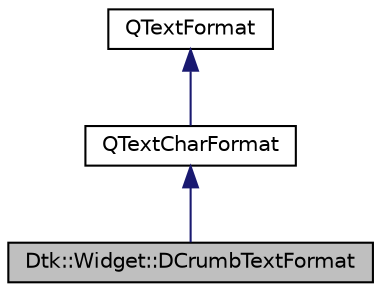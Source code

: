 digraph "Dtk::Widget::DCrumbTextFormat"
{
  edge [fontname="Helvetica",fontsize="10",labelfontname="Helvetica",labelfontsize="10"];
  node [fontname="Helvetica",fontsize="10",shape=record];
  Node3 [label="Dtk::Widget::DCrumbTextFormat",height=0.2,width=0.4,color="black", fillcolor="grey75", style="filled", fontcolor="black"];
  Node4 -> Node3 [dir="back",color="midnightblue",fontsize="10",style="solid",fontname="Helvetica"];
  Node4 [label="QTextCharFormat",height=0.2,width=0.4,color="black", fillcolor="white", style="filled",URL="/home/xmuli/project/dtk/tags/qtgui.tags$qtextcharformat.html"];
  Node5 -> Node4 [dir="back",color="midnightblue",fontsize="10",style="solid",fontname="Helvetica"];
  Node5 [label="QTextFormat",height=0.2,width=0.4,color="black", fillcolor="white", style="filled",URL="/home/xmuli/project/dtk/tags/qtgui.tags$qtextformat.html"];
}
